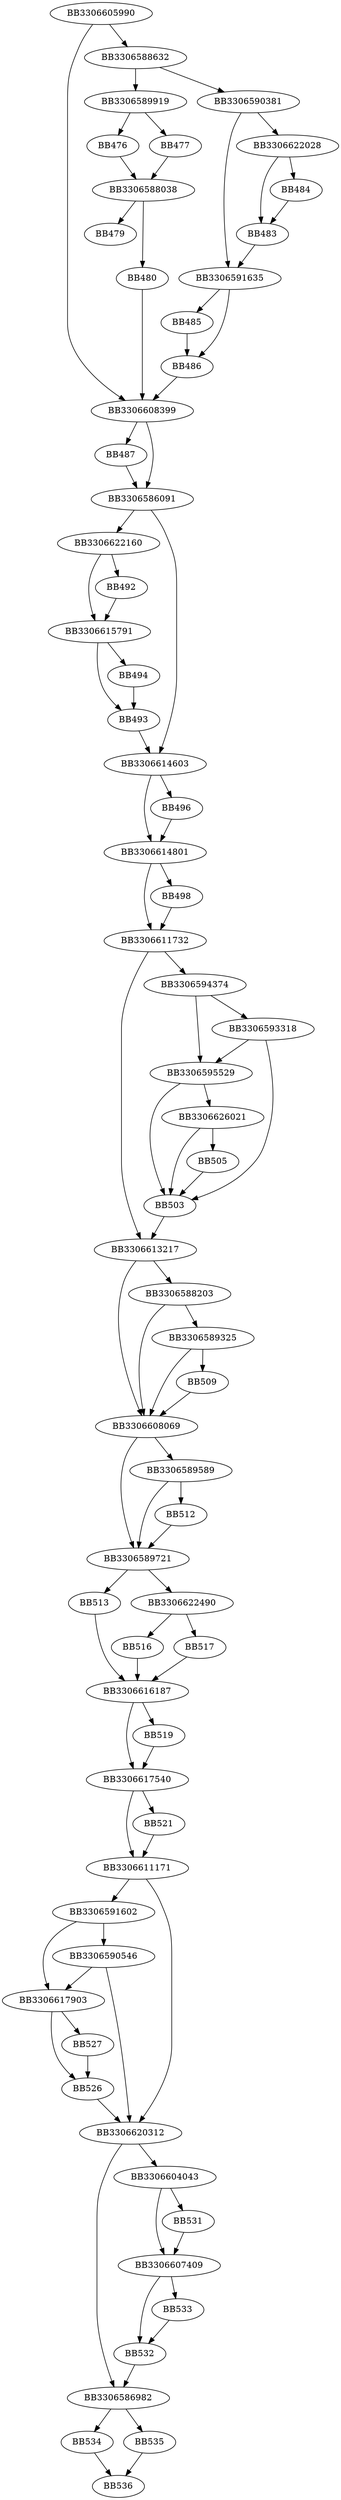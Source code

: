 digraph G{
	BB3306605990->BB3306608399;
	BB3306605990->BB3306588632;
	BB3306588632->BB3306589919;
	BB3306588632->BB3306590381;
	BB3306589919->BB476;
	BB3306589919->BB477;
	BB477->BB3306588038;
	BB476->BB3306588038;
	BB3306588038->BB479;
	BB3306588038->BB480;
	BB480->BB3306608399;
	BB3306590381->BB3306591635;
	BB3306590381->BB3306622028;
	BB3306622028->BB483;
	BB3306622028->BB484;
	BB484->BB483;
	BB483->BB3306591635;
	BB3306591635->BB485;
	BB3306591635->BB486;
	BB485->BB486;
	BB486->BB3306608399;
	BB3306608399->BB487;
	BB3306608399->BB3306586091;
	BB487->BB3306586091;
	BB3306586091->BB3306622160;
	BB3306586091->BB3306614603;
	BB3306622160->BB3306615791;
	BB3306622160->BB492;
	BB492->BB3306615791;
	BB3306615791->BB493;
	BB3306615791->BB494;
	BB494->BB493;
	BB493->BB3306614603;
	BB3306614603->BB3306614801;
	BB3306614603->BB496;
	BB496->BB3306614801;
	BB3306614801->BB3306611732;
	BB3306614801->BB498;
	BB498->BB3306611732;
	BB3306611732->BB3306613217;
	BB3306611732->BB3306594374;
	BB3306594374->BB3306595529;
	BB3306594374->BB3306593318;
	BB3306593318->BB3306595529;
	BB3306593318->BB503;
	BB3306595529->BB503;
	BB3306595529->BB3306626021;
	BB3306626021->BB505;
	BB3306626021->BB503;
	BB505->BB503;
	BB503->BB3306613217;
	BB3306613217->BB3306608069;
	BB3306613217->BB3306588203;
	BB3306588203->BB3306589325;
	BB3306588203->BB3306608069;
	BB3306589325->BB3306608069;
	BB3306589325->BB509;
	BB509->BB3306608069;
	BB3306608069->BB3306589721;
	BB3306608069->BB3306589589;
	BB3306589589->BB512;
	BB3306589589->BB3306589721;
	BB512->BB3306589721;
	BB3306589721->BB513;
	BB3306589721->BB3306622490;
	BB513->BB3306616187;
	BB3306622490->BB516;
	BB3306622490->BB517;
	BB517->BB3306616187;
	BB516->BB3306616187;
	BB3306616187->BB3306617540;
	BB3306616187->BB519;
	BB519->BB3306617540;
	BB3306617540->BB3306611171;
	BB3306617540->BB521;
	BB521->BB3306611171;
	BB3306611171->BB3306591602;
	BB3306611171->BB3306620312;
	BB3306591602->BB3306617903;
	BB3306591602->BB3306590546;
	BB3306590546->BB3306617903;
	BB3306590546->BB3306620312;
	BB3306617903->BB526;
	BB3306617903->BB527;
	BB527->BB526;
	BB526->BB3306620312;
	BB3306620312->BB3306586982;
	BB3306620312->BB3306604043;
	BB3306604043->BB3306607409;
	BB3306604043->BB531;
	BB531->BB3306607409;
	BB3306607409->BB532;
	BB3306607409->BB533;
	BB533->BB532;
	BB532->BB3306586982;
	BB3306586982->BB534;
	BB3306586982->BB535;
	BB534->BB536;
	BB535->BB536;
}
